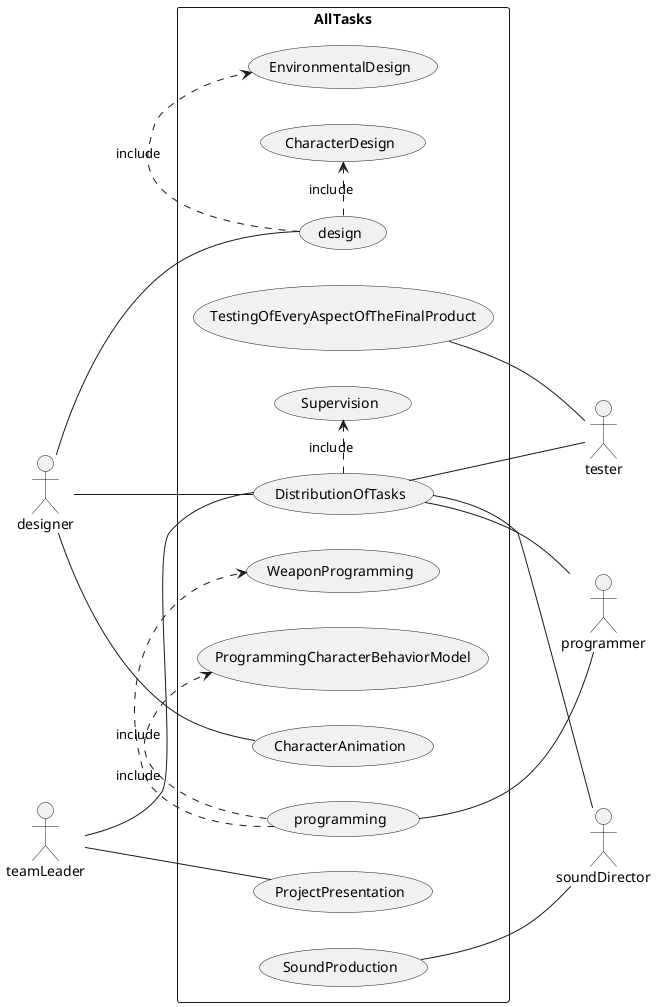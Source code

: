@startuml
left to right direction
skinparam packageStyle rect
actor teamLeader
actor tester
actor designer
actor programmer
actor soundDirector
rectangle AllTasks {
teamLeader -- (DistributionOfTasks)
(DistributionOfTasks) .> (Supervision) : include
teamLeader -- (ProjectPresentation)
(DistributionOfTasks) -- tester
tester -- (TestingOfEveryAspectOfTheFinalProduct)
(DistributionOfTasks) -- designer
designer -- (CharacterAnimation)
designer -- (design)
(design) .> (EnvironmentalDesign) : include
(design) .> (CharacterDesign) : include
(DistributionOfTasks) -- programmer
programmer -- (programming)
(programming) .> (ProgrammingCharacterBehaviorModel) : include
(programming) .> (WeaponProgramming) : include
(DistributionOfTasks) -- soundDirector
soundDirector -- (SoundProduction)
}
@enduml
